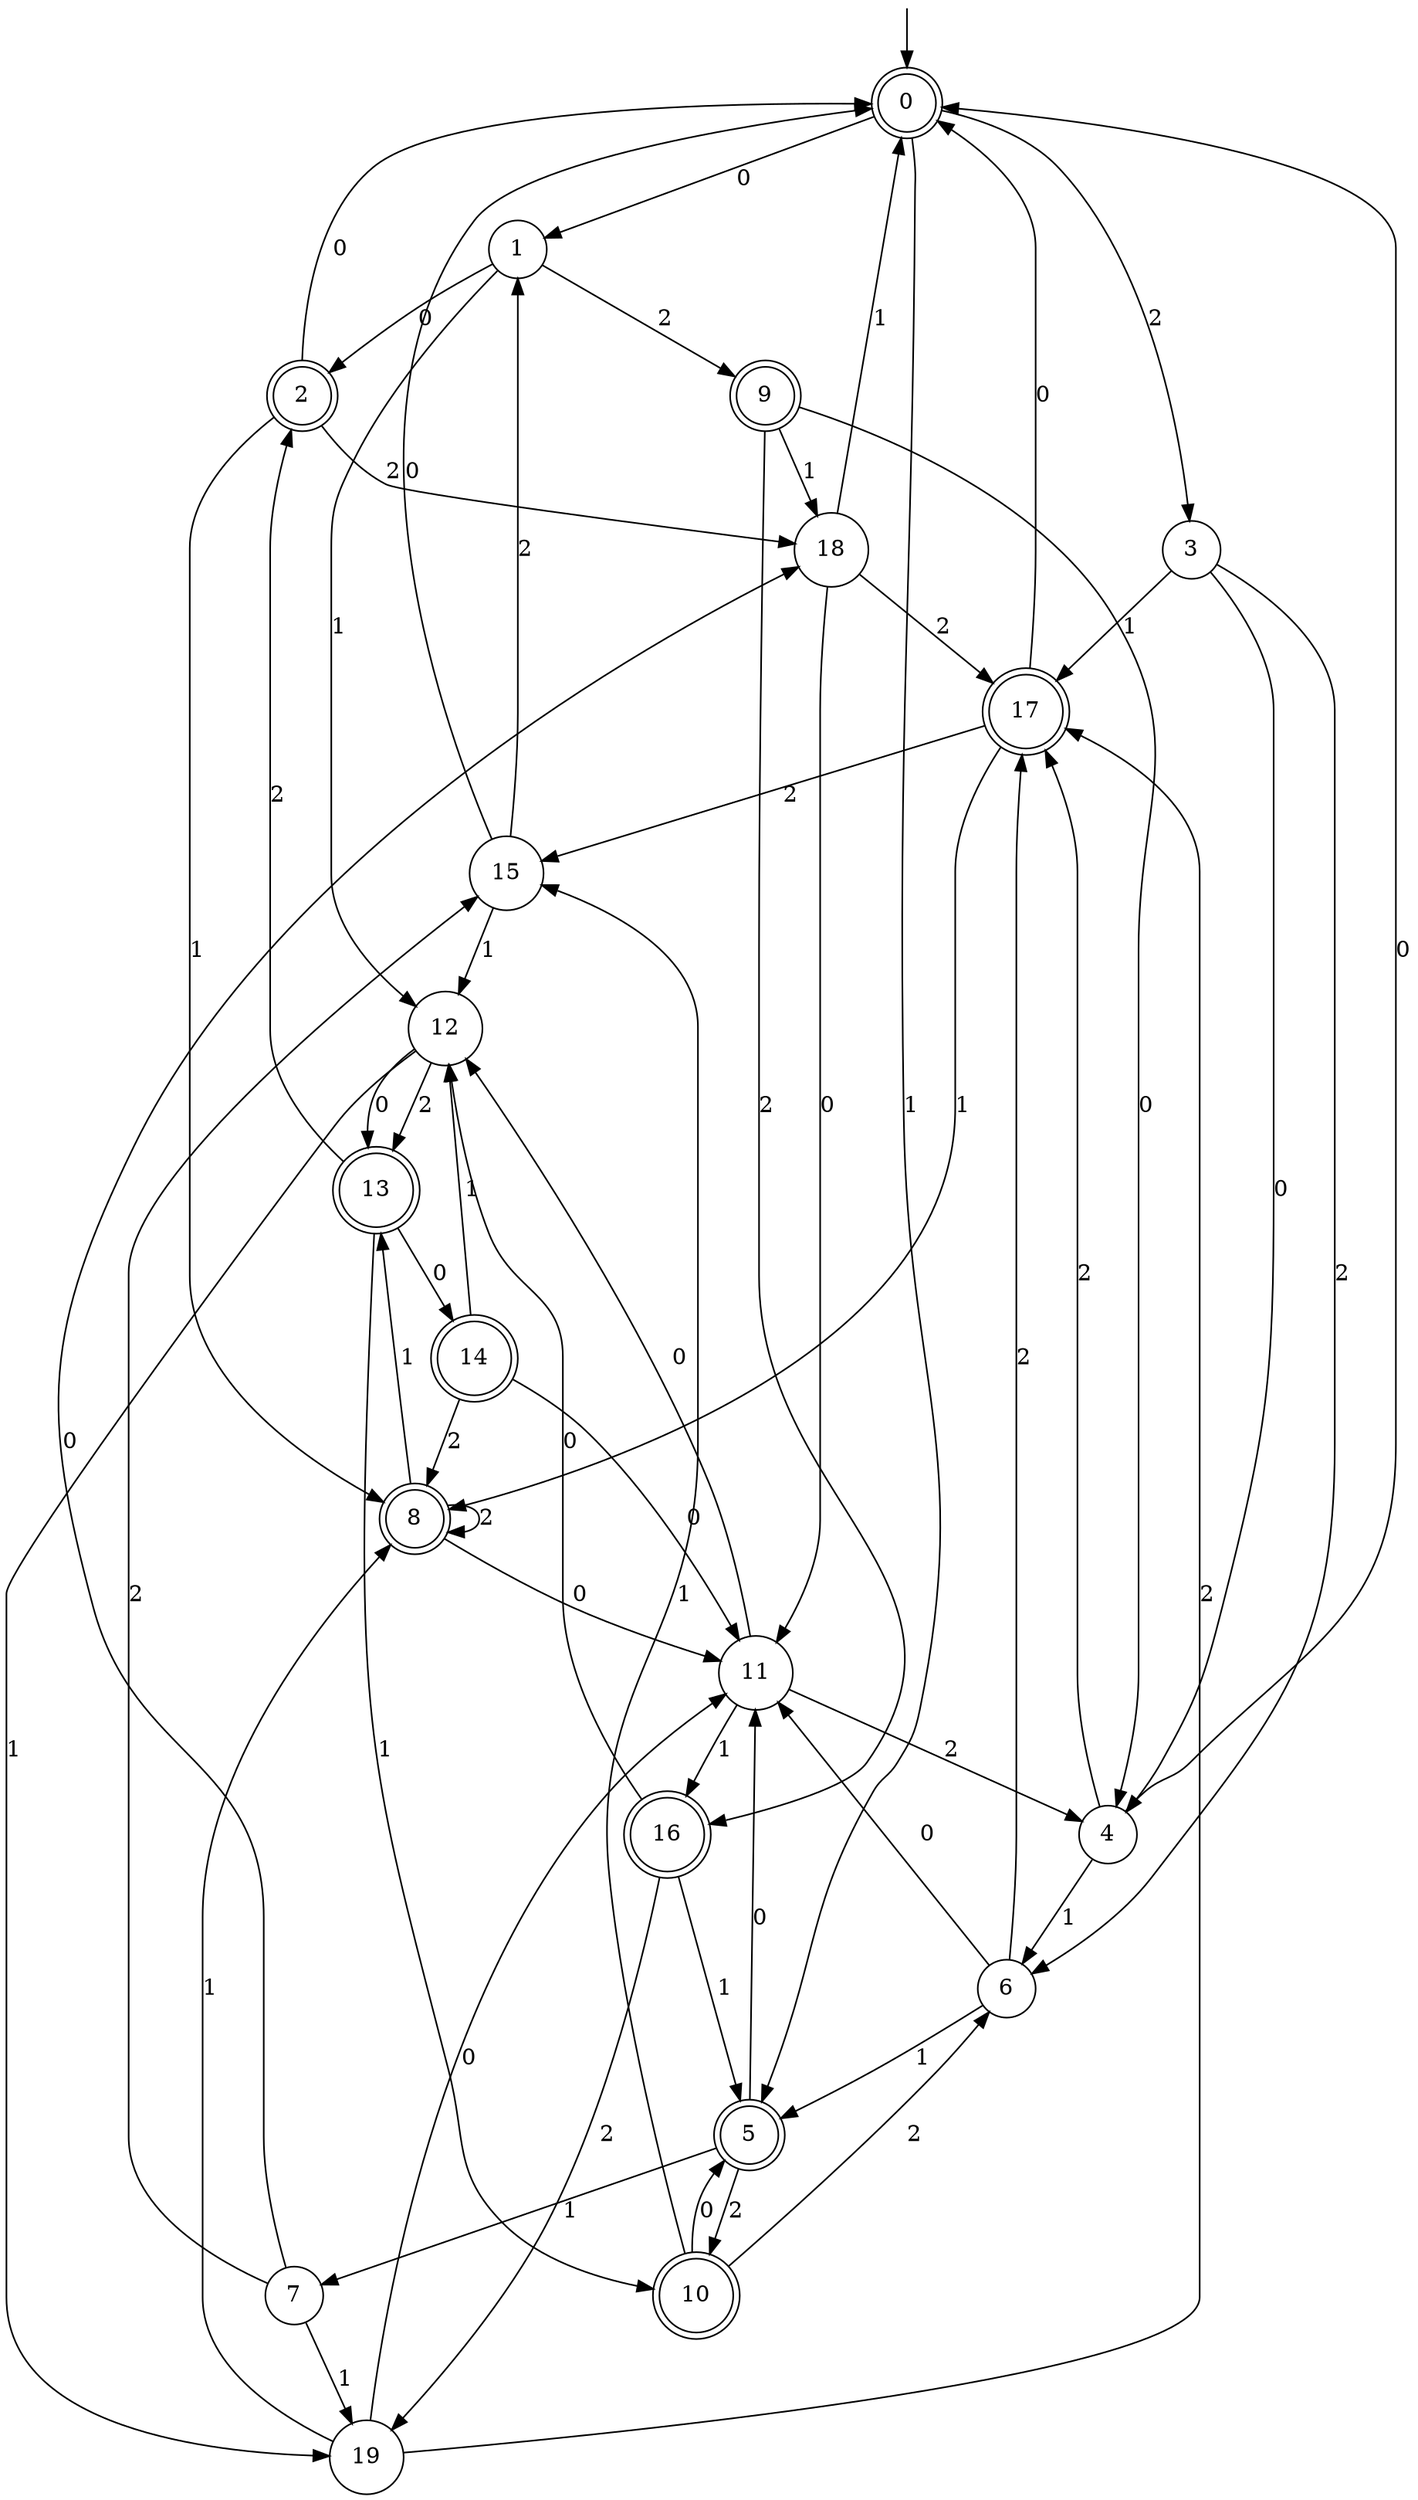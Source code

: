 digraph g {

	s0 [shape="doublecircle" label="0"];
	s1 [shape="circle" label="1"];
	s2 [shape="doublecircle" label="2"];
	s3 [shape="circle" label="3"];
	s4 [shape="circle" label="4"];
	s5 [shape="doublecircle" label="5"];
	s6 [shape="circle" label="6"];
	s7 [shape="circle" label="7"];
	s8 [shape="doublecircle" label="8"];
	s9 [shape="doublecircle" label="9"];
	s10 [shape="doublecircle" label="10"];
	s11 [shape="circle" label="11"];
	s12 [shape="circle" label="12"];
	s13 [shape="doublecircle" label="13"];
	s14 [shape="doublecircle" label="14"];
	s15 [shape="circle" label="15"];
	s16 [shape="doublecircle" label="16"];
	s17 [shape="doublecircle" label="17"];
	s18 [shape="circle" label="18"];
	s19 [shape="circle" label="19"];
	s0 -> s1 [label="0"];
	s0 -> s5 [label="1"];
	s0 -> s3 [label="2"];
	s1 -> s2 [label="0"];
	s1 -> s12 [label="1"];
	s1 -> s9 [label="2"];
	s2 -> s0 [label="0"];
	s2 -> s8 [label="1"];
	s2 -> s18 [label="2"];
	s3 -> s4 [label="0"];
	s3 -> s17 [label="1"];
	s3 -> s6 [label="2"];
	s4 -> s0 [label="0"];
	s4 -> s6 [label="1"];
	s4 -> s17 [label="2"];
	s5 -> s11 [label="0"];
	s5 -> s7 [label="1"];
	s5 -> s10 [label="2"];
	s6 -> s11 [label="0"];
	s6 -> s5 [label="1"];
	s6 -> s17 [label="2"];
	s7 -> s18 [label="0"];
	s7 -> s19 [label="1"];
	s7 -> s15 [label="2"];
	s8 -> s11 [label="0"];
	s8 -> s13 [label="1"];
	s8 -> s8 [label="2"];
	s9 -> s4 [label="0"];
	s9 -> s18 [label="1"];
	s9 -> s16 [label="2"];
	s10 -> s5 [label="0"];
	s10 -> s15 [label="1"];
	s10 -> s6 [label="2"];
	s11 -> s12 [label="0"];
	s11 -> s16 [label="1"];
	s11 -> s4 [label="2"];
	s12 -> s13 [label="0"];
	s12 -> s19 [label="1"];
	s12 -> s13 [label="2"];
	s13 -> s14 [label="0"];
	s13 -> s10 [label="1"];
	s13 -> s2 [label="2"];
	s14 -> s11 [label="0"];
	s14 -> s12 [label="1"];
	s14 -> s8 [label="2"];
	s15 -> s0 [label="0"];
	s15 -> s12 [label="1"];
	s15 -> s1 [label="2"];
	s16 -> s12 [label="0"];
	s16 -> s5 [label="1"];
	s16 -> s19 [label="2"];
	s17 -> s0 [label="0"];
	s17 -> s8 [label="1"];
	s17 -> s15 [label="2"];
	s18 -> s11 [label="0"];
	s18 -> s0 [label="1"];
	s18 -> s17 [label="2"];
	s19 -> s11 [label="0"];
	s19 -> s8 [label="1"];
	s19 -> s17 [label="2"];

__start0 [label="" shape="none" width="0" height="0"];
__start0 -> s0;

}
